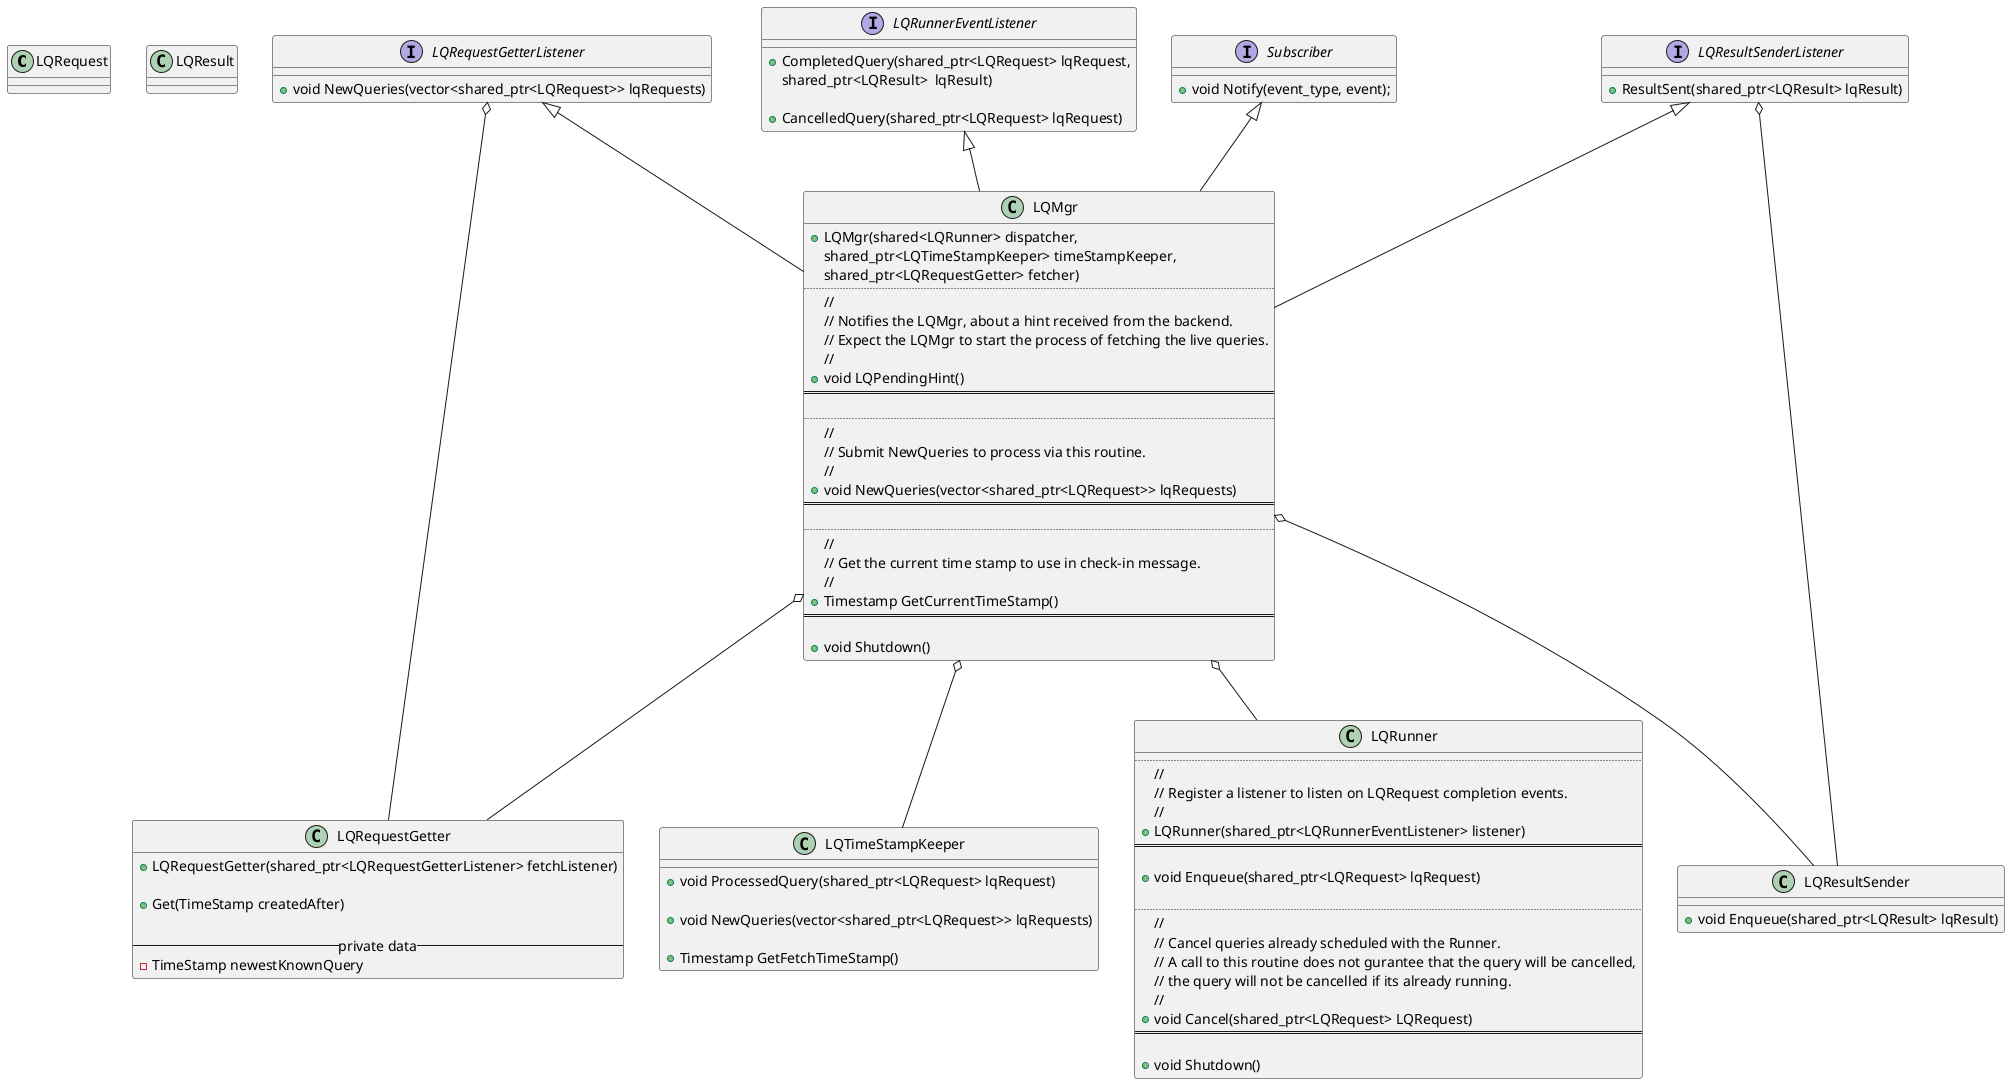 @startuml



class LQRequest
{
    
}

class LQResult
{

}

class LQMgr
{
    + LQMgr(shared<LQRunner> dispatcher,
            shared_ptr<LQTimeStampKeeper> timeStampKeeper,
            shared_ptr<LQRequestGetter> fetcher)
    ..
    //
    // Notifies the LQMgr, about a hint received from the backend.
    // Expect the LQMgr to start the process of fetching the live queries.
    //
    +void LQPendingHint()
    ==

    ..
    //
    // Submit NewQueries to process via this routine.
    //
    +void NewQueries(vector<shared_ptr<LQRequest>> lqRequests)
    ==

    ..
    //
    // Get the current time stamp to use in check-in message.
    //
    +Timestamp GetCurrentTimeStamp()
    ==

    +void Shutdown()
}


class LQTimeStampKeeper
{
    +void ProcessedQuery(shared_ptr<LQRequest> lqRequest)

    +void NewQueries(vector<shared_ptr<LQRequest>> lqRequests)

    +Timestamp GetFetchTimeStamp()
}

interface LQRunnerEventListener
{
    +CompletedQuery(shared_ptr<LQRequest> lqRequest,
                    shared_ptr<LQResult>  lqResult)

    +CancelledQuery(shared_ptr<LQRequest> lqRequest)
}

interface LQRequestGetterListener
{
    +void NewQueries(vector<shared_ptr<LQRequest>> lqRequests)
}

class LQRequestGetter
{
    + LQRequestGetter(shared_ptr<LQRequestGetterListener> fetchListener)

    + Get(TimeStamp createdAfter)

    -- private data --
     - TimeStamp newestKnownQuery
}


class LQRunner
{
    ..
    //
    // Register a listener to listen on LQRequest completion events.
    //
    +LQRunner(shared_ptr<LQRunnerEventListener> listener)
    ==

    +void Enqueue(shared_ptr<LQRequest> lqRequest)

    ..
    //
    // Cancel queries already scheduled with the Runner.
    // A call to this routine does not gurantee that the query will be cancelled,
    // the query will not be cancelled if its already running.
    //
    +void Cancel(shared_ptr<LQRequest> LQRequest)
    ==

    +void Shutdown()
}

interface LQResultSenderListener
{
    +ResultSent(shared_ptr<LQResult> lqResult)
}

class LQResultSender
{
    +void Enqueue(shared_ptr<LQResult> lqResult)
}

interface Subscriber
{
    +void Notify(event_type, event);
}

LQRequestGetterListener <|-- LQMgr
LQRunnerEventListener <|-- LQMgr
LQResultSenderListener <|-- LQMgr
Subscriber <|-- LQMgr

LQMgr o-- LQTimeStampKeeper
LQMgr o-- LQRunner
LQMgr o-- LQRequestGetter
LQMgr o-- LQResultSender
LQRequestGetterListener o-- LQRequestGetter
LQResultSenderListener o-- LQResultSender


@enduml